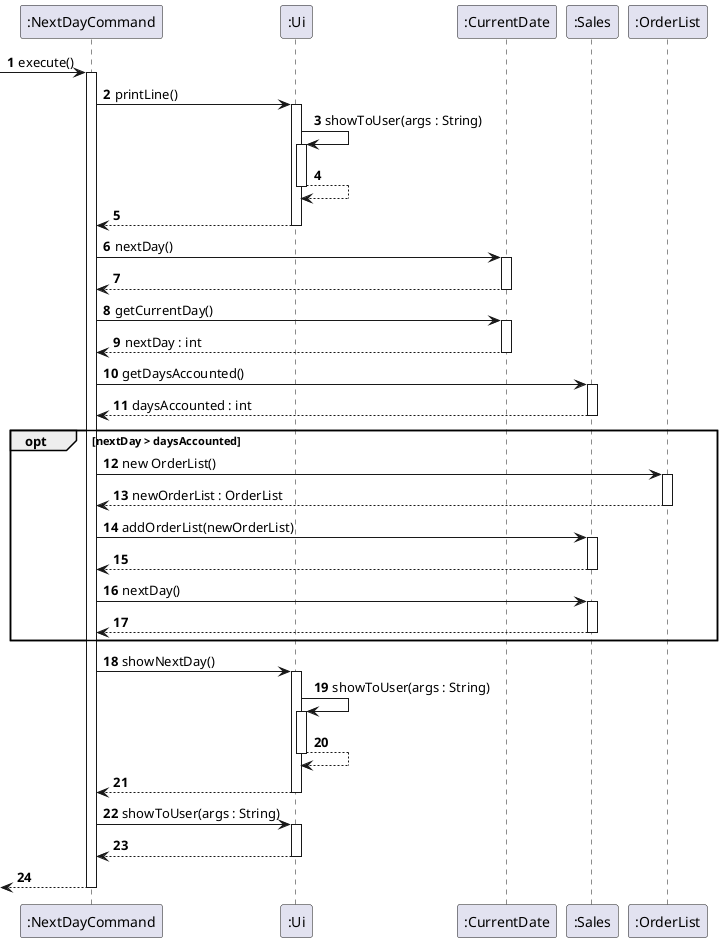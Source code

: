 @startuml
'https://plantuml.com/sequence-diagram

autonumber

-> ":NextDayCommand" : execute()
    activate ":NextDayCommand"
    ":NextDayCommand" -> ":Ui" : printLine()
        activate ":Ui"
        ":Ui" -> ":Ui" : showToUser(args : String)
            activate ":Ui"
        return
    return
    ":NextDayCommand" -> ":CurrentDate" : nextDay()
        activate ":CurrentDate"
    return
    ":NextDayCommand" -> ":CurrentDate" : getCurrentDay()
        activate ":CurrentDate"
    return nextDay : int
    ":NextDayCommand" -> ":Sales" : getDaysAccounted()
        activate ":Sales"
    return daysAccounted : int
    opt nextDay > daysAccounted
        ":NextDayCommand" -> ":OrderList" : new OrderList()
            activate ":OrderList"
        return newOrderList : OrderList
        ":NextDayCommand" -> ":Sales" : addOrderList(newOrderList)
            activate ":Sales"
        return
        ":NextDayCommand" -> ":Sales" : nextDay()
            activate ":Sales"
        return
    end
    ":NextDayCommand" -> ":Ui" : showNextDay()
        activate ":Ui"
        ":Ui" -> ":Ui" : showToUser(args : String)
            activate ":Ui"
        return
    return
    ":NextDayCommand" -> ":Ui" : showToUser(args : String)
        activate ":Ui"
    return
return
@enduml